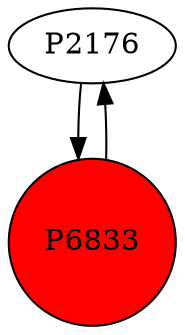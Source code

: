 digraph {
	P2176 -> P6833
	P6833 -> P2176
	P6833 [shape=circle]
	P6833 [style=filled]
	P6833 [fillcolor=red]
}